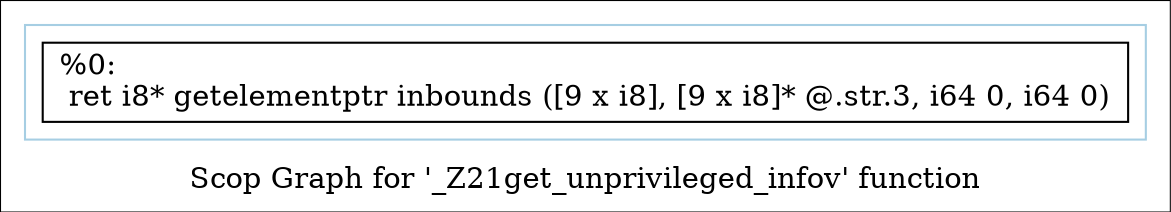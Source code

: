 digraph "Scop Graph for '_Z21get_unprivileged_infov' function" {
	label="Scop Graph for '_Z21get_unprivileged_infov' function";

	Node0x2511500 [shape=record,label="{%0:\l  ret i8* getelementptr inbounds ([9 x i8], [9 x i8]* @.str.3, i64 0, i64 0)\l}"];
	colorscheme = "paired12"
        subgraph cluster_0x24ba4b0 {
          label = "";
          style = solid;
          color = 1
          Node0x2511500;
        }
}
